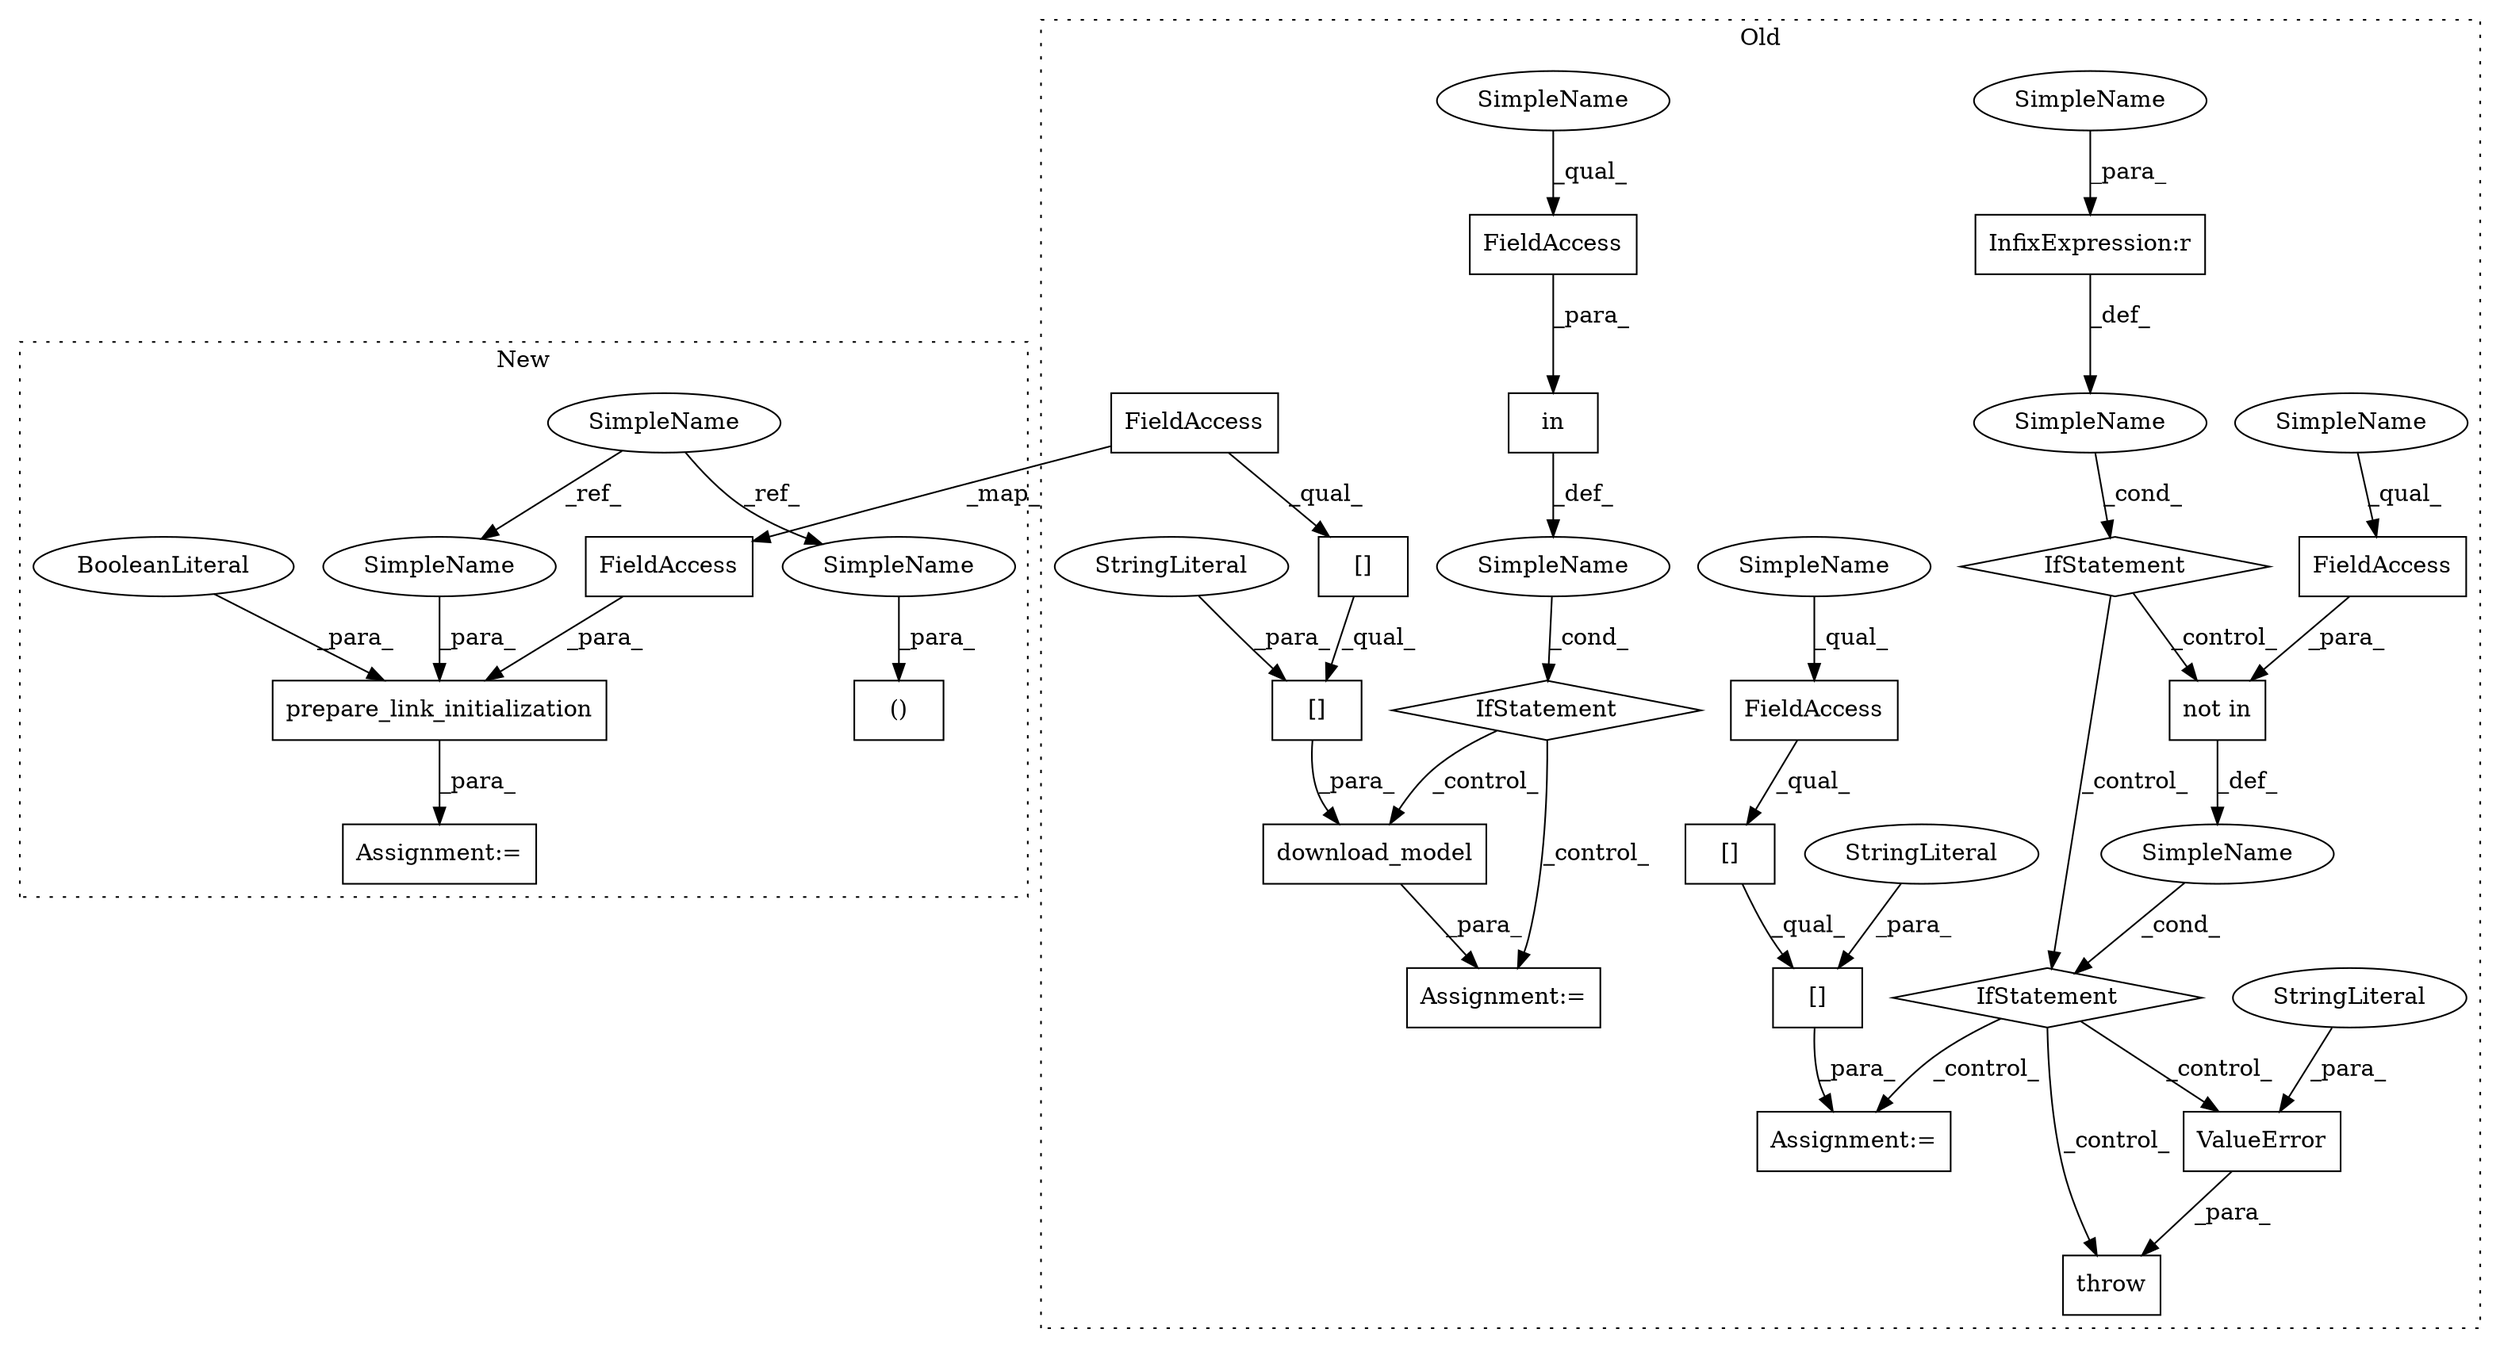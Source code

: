digraph G {
subgraph cluster0 {
1 [label="not in" a="108" s="1279" l="36" shape="box"];
3 [label="IfStatement" a="25" s="1269,1315" l="10,2" shape="diamond"];
4 [label="SimpleName" a="42" s="" l="" shape="ellipse"];
5 [label="throw" a="53" s="1327" l="6" shape="box"];
6 [label="ValueError" a="32" s="1333,1396" l="11,1" shape="box"];
7 [label="StringLiteral" a="45" s="1344" l="52" shape="ellipse"];
8 [label="IfStatement" a="25" s="1237,1259" l="4,2" shape="diamond"];
9 [label="SimpleName" a="42" s="" l="" shape="ellipse"];
10 [label="InfixExpression:r" a="27" s="1251" l="4" shape="box"];
11 [label="FieldAccess" a="22" s="1303" l="12" shape="box"];
12 [label="FieldAccess" a="22" s="1424" l="12" shape="box"];
13 [label="[]" a="2" s="1424,1453" l="13,1" shape="box"];
16 [label="[]" a="2" s="1424,1467" l="31,1" shape="box"];
17 [label="FieldAccess" a="22" s="2218" l="12" shape="box"];
18 [label="in" a="105" s="2198" l="32" shape="box"];
20 [label="StringLiteral" a="45" s="1455" l="12" shape="ellipse"];
21 [label="download_model" a="32" s="2247,2299" l="15,1" shape="box"];
22 [label="[]" a="2" s="2262,2298" l="31,1" shape="box"];
23 [label="StringLiteral" a="45" s="2293" l="5" shape="ellipse"];
24 [label="[]" a="2" s="2262,2291" l="13,1" shape="box"];
25 [label="SimpleName" a="42" s="" l="" shape="ellipse"];
26 [label="IfStatement" a="25" s="2188,2230" l="10,2" shape="diamond"];
27 [label="Assignment:=" a="7" s="1423" l="1" shape="box"];
28 [label="Assignment:=" a="7" s="2246" l="1" shape="box"];
31 [label="FieldAccess" a="22" s="2262" l="12" shape="box"];
34 [label="SimpleName" a="42" s="1241" l="10" shape="ellipse"];
35 [label="SimpleName" a="42" s="1303" l="4" shape="ellipse"];
36 [label="SimpleName" a="42" s="1424" l="4" shape="ellipse"];
37 [label="SimpleName" a="42" s="2218" l="4" shape="ellipse"];
label = "Old";
style="dotted";
}
subgraph cluster1 {
2 [label="()" a="106" s="1271" l="27" shape="box"];
14 [label="SimpleName" a="42" s="1162" l="10" shape="ellipse"];
15 [label="prepare_link_initialization" a="32" s="1300,1373" l="28,1" shape="box"];
19 [label="BooleanLiteral" a="9" s="1369" l="4" shape="ellipse"];
29 [label="Assignment:=" a="7" s="1298" l="2" shape="box"];
30 [label="FieldAccess" a="22" s="1356" l="12" shape="box"];
32 [label="SimpleName" a="42" s="1328" l="10" shape="ellipse"];
33 [label="SimpleName" a="42" s="1271" l="10" shape="ellipse"];
label = "New";
style="dotted";
}
1 -> 4 [label="_def_"];
3 -> 6 [label="_control_"];
3 -> 5 [label="_control_"];
3 -> 27 [label="_control_"];
4 -> 3 [label="_cond_"];
6 -> 5 [label="_para_"];
7 -> 6 [label="_para_"];
8 -> 1 [label="_control_"];
8 -> 3 [label="_control_"];
9 -> 8 [label="_cond_"];
10 -> 9 [label="_def_"];
11 -> 1 [label="_para_"];
12 -> 13 [label="_qual_"];
13 -> 16 [label="_qual_"];
14 -> 33 [label="_ref_"];
14 -> 32 [label="_ref_"];
15 -> 29 [label="_para_"];
16 -> 27 [label="_para_"];
17 -> 18 [label="_para_"];
18 -> 25 [label="_def_"];
19 -> 15 [label="_para_"];
20 -> 16 [label="_para_"];
21 -> 28 [label="_para_"];
22 -> 21 [label="_para_"];
23 -> 22 [label="_para_"];
24 -> 22 [label="_qual_"];
25 -> 26 [label="_cond_"];
26 -> 21 [label="_control_"];
26 -> 28 [label="_control_"];
30 -> 15 [label="_para_"];
31 -> 30 [label="_map_"];
31 -> 24 [label="_qual_"];
32 -> 15 [label="_para_"];
33 -> 2 [label="_para_"];
34 -> 10 [label="_para_"];
35 -> 11 [label="_qual_"];
36 -> 12 [label="_qual_"];
37 -> 17 [label="_qual_"];
}